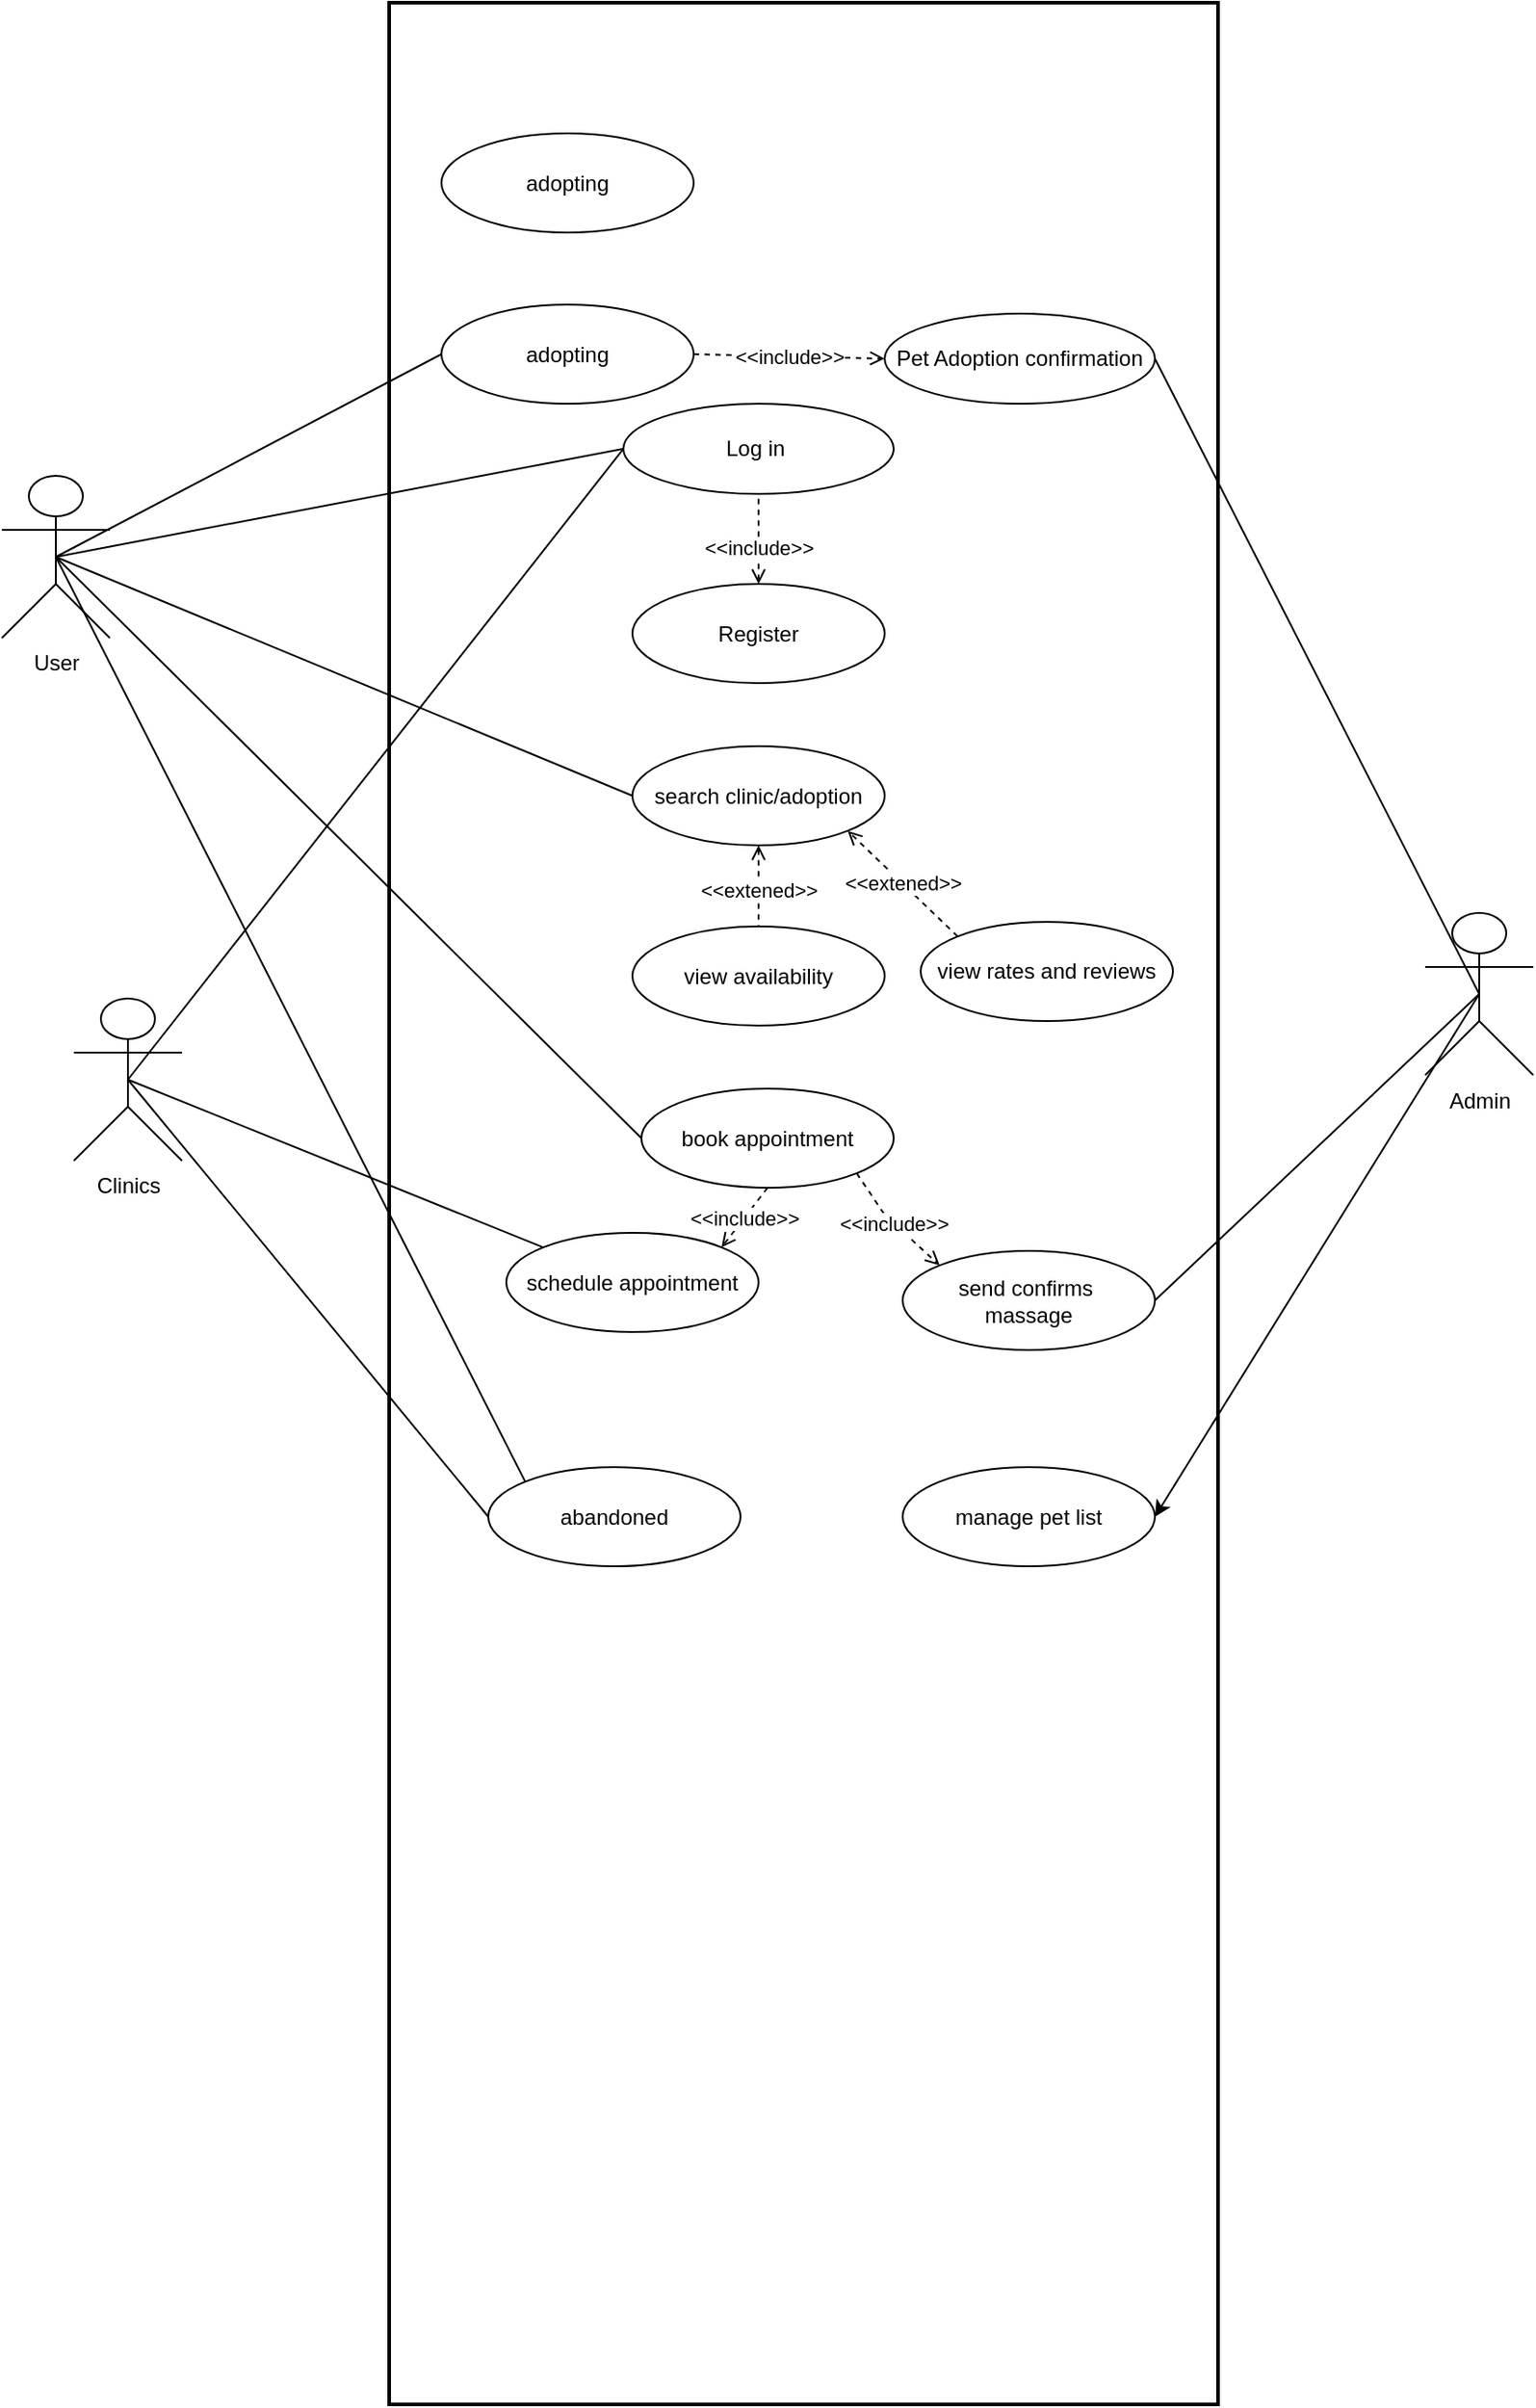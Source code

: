 <mxfile version="24.8.3">
  <diagram name="Page-1" id="qW2CGXD6ZPihr70Xx7oz">
    <mxGraphModel dx="1050" dy="522" grid="1" gridSize="10" guides="1" tooltips="1" connect="1" arrows="1" fold="1" page="1" pageScale="1" pageWidth="827" pageHeight="1169" math="0" shadow="0">
      <root>
        <mxCell id="0" />
        <mxCell id="1" parent="0" />
        <mxCell id="v-Zwyl4iBoN8FRhOQfQJ-6" value="&lt;span style=&quot;color: rgba(0, 0, 0, 0); font-family: monospace; font-size: 0px; text-align: start; text-wrap-mode: nowrap;&quot;&gt;%3CmxGraphModel%3E%3Croot%3E%3CmxCell%20id%3D%220%22%2F%3E%3CmxCell%20id%3D%221%22%20parent%3D%220%22%2F%3E%3CmxCell%20id%3D%222%22%20value%3D%22schedule%20appointment%22%20style%3D%22ellipse%3BwhiteSpace%3Dwrap%3Bhtml%3D1%3B%22%20vertex%3D%221%22%20parent%3D%221%22%3E%3CmxGeometry%20x%3D%22344%22%20y%3D%221090%22%20width%3D%22140%22%20height%3D%2255%22%20as%3D%22geometry%22%2F%3E%3C%2FmxCell%3E%3C%2Froot%3E%3C%2FmxGraphModel%3E&lt;/span&gt;" style="rounded=0;whiteSpace=wrap;html=1;rotation=90;fillColor=none;strokeWidth=2;" vertex="1" parent="1">
          <mxGeometry x="-191.25" y="823.75" width="1332.5" height="460" as="geometry" />
        </mxCell>
        <mxCell id="v-Zwyl4iBoN8FRhOQfQJ-1" style="rounded=0;orthogonalLoop=1;jettySize=auto;html=1;exitX=0.5;exitY=0.5;exitDx=0;exitDy=0;exitPerimeter=0;entryX=0;entryY=0.5;entryDx=0;entryDy=0;endArrow=none;endFill=0;" edge="1" parent="1" source="cfiLcG1i9u_BO0W4fc_z-5" target="cfiLcG1i9u_BO0W4fc_z-13">
          <mxGeometry relative="1" as="geometry" />
        </mxCell>
        <mxCell id="v-Zwyl4iBoN8FRhOQfQJ-11" style="rounded=0;orthogonalLoop=1;jettySize=auto;html=1;exitX=0.5;exitY=0.5;exitDx=0;exitDy=0;exitPerimeter=0;entryX=0;entryY=0.5;entryDx=0;entryDy=0;endArrow=none;endFill=0;" edge="1" parent="1" source="cfiLcG1i9u_BO0W4fc_z-5" target="v-Zwyl4iBoN8FRhOQfQJ-8">
          <mxGeometry relative="1" as="geometry" />
        </mxCell>
        <mxCell id="v-Zwyl4iBoN8FRhOQfQJ-27" style="rounded=0;orthogonalLoop=1;jettySize=auto;html=1;exitX=0.5;exitY=0.5;exitDx=0;exitDy=0;exitPerimeter=0;entryX=0;entryY=0.5;entryDx=0;entryDy=0;endArrow=none;endFill=0;" edge="1" parent="1" source="cfiLcG1i9u_BO0W4fc_z-5" target="v-Zwyl4iBoN8FRhOQfQJ-14">
          <mxGeometry relative="1" as="geometry" />
        </mxCell>
        <mxCell id="v-Zwyl4iBoN8FRhOQfQJ-35" style="rounded=0;orthogonalLoop=1;jettySize=auto;html=1;exitX=0.5;exitY=0.5;exitDx=0;exitDy=0;exitPerimeter=0;entryX=0;entryY=0;entryDx=0;entryDy=0;endArrow=none;endFill=0;" edge="1" parent="1" source="cfiLcG1i9u_BO0W4fc_z-5" target="v-Zwyl4iBoN8FRhOQfQJ-34">
          <mxGeometry relative="1" as="geometry" />
        </mxCell>
        <mxCell id="v-Zwyl4iBoN8FRhOQfQJ-37" style="rounded=0;orthogonalLoop=1;jettySize=auto;html=1;exitX=0.5;exitY=0.5;exitDx=0;exitDy=0;exitPerimeter=0;entryX=0;entryY=0.5;entryDx=0;entryDy=0;endArrow=none;endFill=0;" edge="1" parent="1" source="cfiLcG1i9u_BO0W4fc_z-5" target="v-Zwyl4iBoN8FRhOQfQJ-33">
          <mxGeometry relative="1" as="geometry" />
        </mxCell>
        <mxCell id="cfiLcG1i9u_BO0W4fc_z-5" value="User" style="shape=umlActor;verticalLabelPosition=bottom;verticalAlign=top;html=1;outlineConnect=0;" parent="1" vertex="1">
          <mxGeometry x="30" y="650" width="60" height="90" as="geometry" />
        </mxCell>
        <mxCell id="v-Zwyl4iBoN8FRhOQfQJ-3" style="rounded=0;orthogonalLoop=1;jettySize=auto;html=1;exitX=0.5;exitY=0.5;exitDx=0;exitDy=0;exitPerimeter=0;entryX=0;entryY=0.5;entryDx=0;entryDy=0;endArrow=none;endFill=0;" edge="1" parent="1" source="cfiLcG1i9u_BO0W4fc_z-11" target="cfiLcG1i9u_BO0W4fc_z-13">
          <mxGeometry relative="1" as="geometry" />
        </mxCell>
        <mxCell id="v-Zwyl4iBoN8FRhOQfQJ-25" style="rounded=0;orthogonalLoop=1;jettySize=auto;html=1;exitX=0.5;exitY=0.5;exitDx=0;exitDy=0;exitPerimeter=0;entryX=0;entryY=0;entryDx=0;entryDy=0;endArrow=none;endFill=0;" edge="1" parent="1" source="cfiLcG1i9u_BO0W4fc_z-11" target="v-Zwyl4iBoN8FRhOQfQJ-15">
          <mxGeometry relative="1" as="geometry" />
        </mxCell>
        <mxCell id="v-Zwyl4iBoN8FRhOQfQJ-36" style="rounded=0;orthogonalLoop=1;jettySize=auto;html=1;exitX=0.5;exitY=0.5;exitDx=0;exitDy=0;exitPerimeter=0;entryX=0;entryY=0.5;entryDx=0;entryDy=0;endArrow=none;endFill=0;" edge="1" parent="1" source="cfiLcG1i9u_BO0W4fc_z-11" target="v-Zwyl4iBoN8FRhOQfQJ-34">
          <mxGeometry relative="1" as="geometry" />
        </mxCell>
        <mxCell id="cfiLcG1i9u_BO0W4fc_z-11" value="Clinics" style="shape=umlActor;verticalLabelPosition=bottom;verticalAlign=top;html=1;outlineConnect=0;" vertex="1" parent="1">
          <mxGeometry x="70" y="940" width="60" height="90" as="geometry" />
        </mxCell>
        <mxCell id="v-Zwyl4iBoN8FRhOQfQJ-31" style="rounded=0;orthogonalLoop=1;jettySize=auto;html=1;exitX=0.5;exitY=0.5;exitDx=0;exitDy=0;exitPerimeter=0;entryX=1;entryY=0.5;entryDx=0;entryDy=0;endArrow=none;endFill=0;" edge="1" parent="1" source="cfiLcG1i9u_BO0W4fc_z-12" target="v-Zwyl4iBoN8FRhOQfQJ-30">
          <mxGeometry relative="1" as="geometry" />
        </mxCell>
        <mxCell id="v-Zwyl4iBoN8FRhOQfQJ-39" style="rounded=0;orthogonalLoop=1;jettySize=auto;html=1;exitX=0.5;exitY=0.5;exitDx=0;exitDy=0;exitPerimeter=0;entryX=1;entryY=0.5;entryDx=0;entryDy=0;" edge="1" parent="1" source="cfiLcG1i9u_BO0W4fc_z-12" target="v-Zwyl4iBoN8FRhOQfQJ-38">
          <mxGeometry relative="1" as="geometry" />
        </mxCell>
        <mxCell id="cfiLcG1i9u_BO0W4fc_z-12" value="Admin" style="shape=umlActor;verticalLabelPosition=bottom;verticalAlign=top;html=1;outlineConnect=0;" vertex="1" parent="1">
          <mxGeometry x="820" y="892.5" width="60" height="90" as="geometry" />
        </mxCell>
        <mxCell id="cfiLcG1i9u_BO0W4fc_z-13" value="Log in&amp;nbsp;" style="ellipse;whiteSpace=wrap;html=1;" vertex="1" parent="1">
          <mxGeometry x="375" y="610" width="150" height="50" as="geometry" />
        </mxCell>
        <mxCell id="cfiLcG1i9u_BO0W4fc_z-18" style="rounded=0;orthogonalLoop=1;jettySize=auto;html=1;exitX=0;exitY=0;exitDx=0;exitDy=0;entryX=1;entryY=1;entryDx=0;entryDy=0;strokeColor=none;dashed=1;" edge="1" parent="1" source="cfiLcG1i9u_BO0W4fc_z-14" target="cfiLcG1i9u_BO0W4fc_z-13">
          <mxGeometry relative="1" as="geometry" />
        </mxCell>
        <mxCell id="cfiLcG1i9u_BO0W4fc_z-20" value="&amp;lt;&amp;lt;include&amp;gt;&amp;gt;" style="rounded=0;orthogonalLoop=1;jettySize=auto;html=1;exitX=0.5;exitY=0;exitDx=0;exitDy=0;dashed=1;endArrow=none;endFill=0;entryX=0.5;entryY=1;entryDx=0;entryDy=0;align=center;startArrow=open;startFill=0;" edge="1" parent="1" source="cfiLcG1i9u_BO0W4fc_z-14" target="cfiLcG1i9u_BO0W4fc_z-13">
          <mxGeometry x="-0.2" relative="1" as="geometry">
            <mxPoint x="495" y="650" as="targetPoint" />
            <mxPoint as="offset" />
          </mxGeometry>
        </mxCell>
        <mxCell id="cfiLcG1i9u_BO0W4fc_z-14" value="Register" style="ellipse;whiteSpace=wrap;html=1;" vertex="1" parent="1">
          <mxGeometry x="380" y="710" width="140" height="55" as="geometry" />
        </mxCell>
        <mxCell id="v-Zwyl4iBoN8FRhOQfQJ-10" value="&amp;lt;&amp;lt;extened&amp;gt;&amp;gt;" style="edgeStyle=orthogonalEdgeStyle;rounded=0;orthogonalLoop=1;jettySize=auto;html=1;exitX=0.5;exitY=1;exitDx=0;exitDy=0;dashed=1;endArrow=none;endFill=0;startArrow=open;startFill=0;" edge="1" parent="1" source="v-Zwyl4iBoN8FRhOQfQJ-8" target="v-Zwyl4iBoN8FRhOQfQJ-9">
          <mxGeometry x="0.111" relative="1" as="geometry">
            <mxPoint as="offset" />
          </mxGeometry>
        </mxCell>
        <mxCell id="v-Zwyl4iBoN8FRhOQfQJ-8" value="search clinic/adoption" style="ellipse;whiteSpace=wrap;html=1;" vertex="1" parent="1">
          <mxGeometry x="380" y="800" width="140" height="55" as="geometry" />
        </mxCell>
        <mxCell id="v-Zwyl4iBoN8FRhOQfQJ-9" value="view availability" style="ellipse;whiteSpace=wrap;html=1;" vertex="1" parent="1">
          <mxGeometry x="380" y="900" width="140" height="55" as="geometry" />
        </mxCell>
        <mxCell id="v-Zwyl4iBoN8FRhOQfQJ-13" value="&amp;lt;&amp;lt;extened&amp;gt;&amp;gt;" style="rounded=0;orthogonalLoop=1;jettySize=auto;html=1;exitX=0;exitY=0;exitDx=0;exitDy=0;entryX=1;entryY=1;entryDx=0;entryDy=0;dashed=1;endArrow=open;endFill=0;" edge="1" parent="1" source="v-Zwyl4iBoN8FRhOQfQJ-12" target="v-Zwyl4iBoN8FRhOQfQJ-8">
          <mxGeometry relative="1" as="geometry" />
        </mxCell>
        <mxCell id="v-Zwyl4iBoN8FRhOQfQJ-12" value="view rates and reviews" style="ellipse;whiteSpace=wrap;html=1;" vertex="1" parent="1">
          <mxGeometry x="540" y="897.5" width="140" height="55" as="geometry" />
        </mxCell>
        <mxCell id="v-Zwyl4iBoN8FRhOQfQJ-16" value="&amp;lt;&amp;lt;include&amp;gt;&amp;gt;" style="rounded=0;orthogonalLoop=1;jettySize=auto;html=1;exitX=0.5;exitY=1;exitDx=0;exitDy=0;entryX=1;entryY=0;entryDx=0;entryDy=0;dashed=1;endArrow=open;endFill=0;" edge="1" parent="1" source="v-Zwyl4iBoN8FRhOQfQJ-14" target="v-Zwyl4iBoN8FRhOQfQJ-15">
          <mxGeometry relative="1" as="geometry">
            <Array as="points" />
          </mxGeometry>
        </mxCell>
        <mxCell id="v-Zwyl4iBoN8FRhOQfQJ-32" value="&amp;lt;&amp;lt;include&amp;gt;&amp;gt;" style="rounded=0;orthogonalLoop=1;jettySize=auto;html=1;exitX=1;exitY=1;exitDx=0;exitDy=0;entryX=0;entryY=0;entryDx=0;entryDy=0;endArrow=open;endFill=0;dashed=1;" edge="1" parent="1" source="v-Zwyl4iBoN8FRhOQfQJ-14" target="v-Zwyl4iBoN8FRhOQfQJ-30">
          <mxGeometry relative="1" as="geometry">
            <Array as="points">
              <mxPoint x="520" y="1060" />
            </Array>
          </mxGeometry>
        </mxCell>
        <mxCell id="v-Zwyl4iBoN8FRhOQfQJ-14" value="book appointment" style="ellipse;whiteSpace=wrap;html=1;" vertex="1" parent="1">
          <mxGeometry x="385" y="990" width="140" height="55" as="geometry" />
        </mxCell>
        <mxCell id="v-Zwyl4iBoN8FRhOQfQJ-15" value="schedule appointment" style="ellipse;whiteSpace=wrap;html=1;" vertex="1" parent="1">
          <mxGeometry x="310" y="1070" width="140" height="55" as="geometry" />
        </mxCell>
        <mxCell id="v-Zwyl4iBoN8FRhOQfQJ-30" value="send confirms&amp;nbsp;&lt;div&gt;massage&lt;/div&gt;" style="ellipse;whiteSpace=wrap;html=1;" vertex="1" parent="1">
          <mxGeometry x="530" y="1080" width="140" height="55" as="geometry" />
        </mxCell>
        <mxCell id="v-Zwyl4iBoN8FRhOQfQJ-41" value="&amp;lt;&amp;lt;include&amp;gt;&amp;gt;" style="rounded=0;orthogonalLoop=1;jettySize=auto;html=1;exitX=1;exitY=0.5;exitDx=0;exitDy=0;entryX=0;entryY=0.5;entryDx=0;entryDy=0;endArrow=open;endFill=0;dashed=1;" edge="1" parent="1" source="v-Zwyl4iBoN8FRhOQfQJ-33" target="v-Zwyl4iBoN8FRhOQfQJ-40">
          <mxGeometry relative="1" as="geometry" />
        </mxCell>
        <mxCell id="v-Zwyl4iBoN8FRhOQfQJ-33" value="adopting" style="ellipse;whiteSpace=wrap;html=1;" vertex="1" parent="1">
          <mxGeometry x="274" y="555" width="140" height="55" as="geometry" />
        </mxCell>
        <mxCell id="v-Zwyl4iBoN8FRhOQfQJ-34" value="abandoned" style="ellipse;whiteSpace=wrap;html=1;" vertex="1" parent="1">
          <mxGeometry x="300" y="1200" width="140" height="55" as="geometry" />
        </mxCell>
        <mxCell id="v-Zwyl4iBoN8FRhOQfQJ-38" value="manage pet list" style="ellipse;whiteSpace=wrap;html=1;" vertex="1" parent="1">
          <mxGeometry x="530" y="1200" width="140" height="55" as="geometry" />
        </mxCell>
        <mxCell id="v-Zwyl4iBoN8FRhOQfQJ-40" value="Pet Adoption confirmation" style="ellipse;whiteSpace=wrap;html=1;" vertex="1" parent="1">
          <mxGeometry x="520" y="560" width="150" height="50" as="geometry" />
        </mxCell>
        <mxCell id="v-Zwyl4iBoN8FRhOQfQJ-42" style="rounded=0;orthogonalLoop=1;jettySize=auto;html=1;exitX=1;exitY=0.5;exitDx=0;exitDy=0;entryX=0.5;entryY=0.5;entryDx=0;entryDy=0;entryPerimeter=0;endArrow=none;endFill=0;" edge="1" parent="1" source="v-Zwyl4iBoN8FRhOQfQJ-40" target="cfiLcG1i9u_BO0W4fc_z-12">
          <mxGeometry relative="1" as="geometry" />
        </mxCell>
        <mxCell id="v-Zwyl4iBoN8FRhOQfQJ-55" value="adopting" style="ellipse;whiteSpace=wrap;html=1;" vertex="1" parent="1">
          <mxGeometry x="274" y="460" width="140" height="55" as="geometry" />
        </mxCell>
      </root>
    </mxGraphModel>
  </diagram>
</mxfile>
